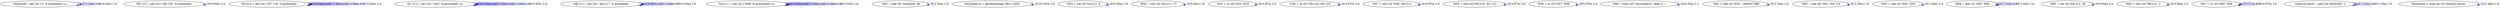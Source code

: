 digraph {
Node0x31469c0[label="  %indvar8 = phi i32 [ 0, %.preheader1.p..."];
Node0x31469c0 -> Node0x31469c0[label="D:0.00ns L:0",color=blue];
Node0x31469c0 -> Node0x31469c0[label="D:0.00ns L:0",color=blue];
Node0x3146aa0[label="  %E.215 = phi i32 [ %D.120, %.preheader..."];
Node0x3146aa0 -> Node0x3146aa0[label="D:0.00ns L:0",color=blue];
Node0x3146b80[label="  %D.214 = phi i32 [ %C.119, %.preheader..."];
Node0x3146b80 -> Node0x3146b80[label="D:0.00ns L:0",color=blue];
Node0x3146b80 -> Node0x3146b80[label="D:0.00ns L:0",color=blue];
Node0x3146b80 -> Node0x3146b80[label="D:0.00ns L:0",color=blue];
Node0x3146b80 -> Node0x3146b80[label="D:0.00ns L:0",color=blue];
Node0x3146c60[label="  %C.213 = phi i32 [ %51, %.preheader1.p..."];
Node0x3146c60 -> Node0x3146c60[label="D:0.00ns L:0",color=blue];
Node0x3146c60 -> Node0x3146c60[label="D:0.00ns L:0",color=blue];
Node0x3146c60 -> Node0x3146c60[label="D:0.00ns L:0",color=blue];
Node0x3146c60 -> Node0x3146c60[label="D:0.00ns L:0",color=blue];
Node0x3146d40[label="  %B.212 = phi i32 [ %A.117, %.preheader..."];
Node0x3146d40 -> Node0x3146d40[label="D:0.00ns L:0",color=blue];
Node0x3146d40 -> Node0x3146d40[label="D:0.00ns L:0",color=blue];
Node0x3146d40 -> Node0x3146d40[label="D:0.00ns L:0",color=blue];
Node0x3146e20[label="  %A.211 = phi i32 [ %48, %.preheader1.p..."];
Node0x3146e20 -> Node0x3146e20[label="D:0.00ns L:0",color=blue];
Node0x3146e20 -> Node0x3146e20[label="D:0.00ns L:0",color=blue];
Node0x3146e20 -> Node0x3146e20[label="D:0.00ns L:0",color=blue];
Node0x3146e20 -> Node0x3146e20[label="D:0.00ns L:0",color=blue];
Node0x3146f00[label="  %52 = add i32 %indvar8, 40"];
Node0x3146f00 -> Node0x3146f00[label="D:2.50ns L:0",color=blue];
Node0x3144070[label="  %scevgep10 = getelementptr [80 x i32]*..."];
Node0x3144070 -> Node0x3144070[label="D:20.00ns L:0",color=blue];
Node0x3144150[label="  %53 = shl i32 %A.211, 5"];
Node0x3144150 -> Node0x3144150[label="D:0.00ns L:0",color=blue];
Node0x3144230[label="  %54 = lshr i32 %A.211, 27"];
Node0x3144230 -> Node0x3144230[label="D:0.00ns L:0",color=blue];
Node0x3144310[label="  %55 = or i32 %53, %54"];
Node0x3144310 -> Node0x3144310[label="D:0.87ns L:0",color=blue];
Node0x31443f0[label="  %56 = or i32 %D.214, %C.213"];
Node0x31443f0 -> Node0x31443f0[label="D:0.87ns L:0",color=blue];
Node0x31444d0[label="  %57 = and i32 %56, %B.212"];
Node0x31444d0 -> Node0x31444d0[label="D:0.87ns L:0",color=blue];
Node0x31445b0[label="  %58 = and i32 %D.214, %C.213"];
Node0x31445b0 -> Node0x31445b0[label="D:0.87ns L:0",color=blue];
Node0x3144690[label="  %59 = or i32 %57, %58"];
Node0x3144690 -> Node0x3144690[label="D:0.87ns L:0",color=blue];
Node0x3144770[label="  %60 = load i32* %scevgep10, align 4, !..."];
Node0x3144770 -> Node0x3144770[label="D:0.00ns L:1",color=blue];
Node0x3147ff0[label="  %61 = add i32 %55, -1894007588"];
Node0x3147ff0 -> Node0x3147ff0[label="D:2.50ns L:0",color=blue];
Node0x3148110[label="  %62 = add i32 %61, %E.215"];
Node0x3148110 -> Node0x3148110[label="D:2.50ns L:0",color=blue];
Node0x31481f0[label="  %63 = add i32 %62, %59"];
Node0x31481f0 -> Node0x31481f0[label="D:2.50ns L:0",color=blue];
Node0x31482d0[label="  %64 = add i32 %63, %60"];
Node0x31482d0 -> Node0x31482d0[label="D:2.50ns L:0",color=blue];
Node0x31482d0 -> Node0x31482d0[label="D:2.50ns L:0",color=blue];
Node0x31483b0[label="  %65 = shl i32 %B.212, 30"];
Node0x31483b0 -> Node0x31483b0[label="D:0.00ns L:0",color=blue];
Node0x3148490[label="  %66 = lshr i32 %B.212, 2"];
Node0x3148490 -> Node0x3148490[label="D:0.00ns L:0",color=blue];
Node0x3148570[label="  %67 = or i32 %65, %66"];
Node0x3148570 -> Node0x3148570[label="D:0.87ns L:0",color=blue];
Node0x3148570 -> Node0x3148570[label="D:0.87ns L:0",color=blue];
Node0x3148650[label="  %indvar.next9 = add i32 %indvar8, 1"];
Node0x3148650 -> Node0x3148650[label="D:2.50ns L:0",color=blue];
Node0x3148650 -> Node0x3148650[label="D:2.50ns L:0",color=blue];
Node0x3148730[label="  %exitcond = icmp eq i32 %indvar.next9,..."];
Node0x3148730 -> Node0x3148730[label="D:2.49ns L:0",color=blue];
}
